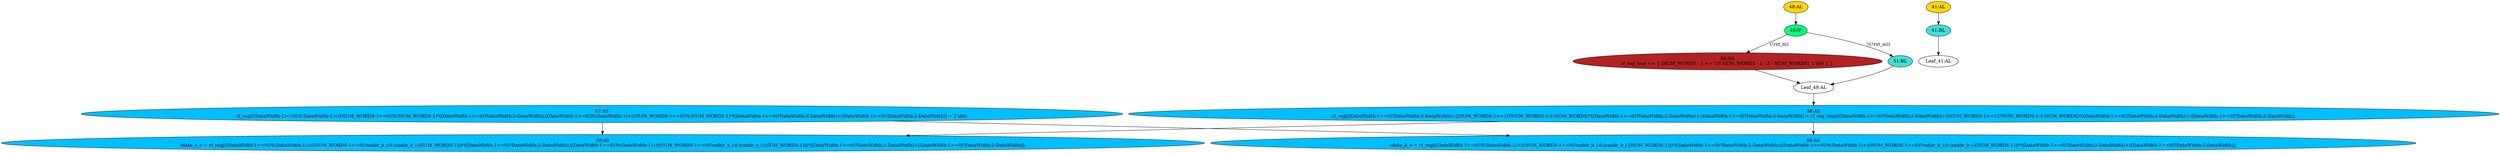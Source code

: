 strict digraph "compose( ,  )" {
	node [label="\N"];
	"48:AL"	 [ast="<pyverilog.vparser.ast.Always object at 0x7feaf363f690>",
		clk_sens=True,
		fillcolor=gold,
		label="48:AL",
		sens="['clk_i', 'rst_ni']",
		statements="[]",
		style=filled,
		typ=Always,
		use_var="['rst_ni', 'NUM_WORDS']"];
	"49:IF"	 [ast="<pyverilog.vparser.ast.IfStatement object at 0x7feaf363f810>",
		fillcolor=springgreen,
		label="49:IF",
		statements="[]",
		style=filled,
		typ=IfStatement];
	"48:AL" -> "49:IF"	 [cond="[]",
		lineno=None];
	"Leaf_41:AL"	 [def_var="[]",
		label="Leaf_41:AL"];
	"57:AS"	 [ast="<pyverilog.vparser.ast.Assign object at 0x7feaf3db4ad0>",
		def_var="['rf_reg']",
		fillcolor=deepskyblue,
		label="57:AS
rf_reg[((DataWidth-1>=0)?0:DataWidth-1)+((NUM_WORDS-1>=0)?0:NUM_WORDS-1)*((DataWidth-1>=0)?DataWidth:2-DataWidth):((DataWidth-1>=\
0)?0:DataWidth-1)+((NUM_WORDS-1>=0)?0:NUM_WORDS-1)*((DataWidth-1>=0)?DataWidth:2-DataWidth)+((DataWidth-1>=0)?DataWidth:2-DataWidth)] = \
1'sb0;",
		statements="[]",
		style=filled,
		typ=Assign,
		use_var="[]"];
	"59:AS"	 [ast="<pyverilog.vparser.ast.Assign object at 0x7feaf3dbb510>",
		def_var="['rdata_a_o']",
		fillcolor=deepskyblue,
		label="59:AS
rdata_a_o = rf_reg[((DataWidth-1>=0)?0:DataWidth-1)+((NUM_WORDS-1>=0)?raddr_a_i:0-(raddr_a_i-(NUM_WORDS-1)))*((DataWidth-1>=\
0)?DataWidth:2-DataWidth):((DataWidth-1>=0)?0:DataWidth-1)+((NUM_WORDS-1>=0)?raddr_a_i:0-(raddr_a_i-(NUM_WORDS-1)))*((DataWidth-1>=\
0)?DataWidth:2-DataWidth)+((DataWidth-1>=0)?DataWidth:2-DataWidth)];",
		statements="[]",
		style=filled,
		typ=Assign,
		use_var="['rf_reg', 'NUM_WORDS', 'raddr_a_i', 'raddr_a_i', 'NUM_WORDS', 'NUM_WORDS', 'raddr_a_i', 'raddr_a_i', 'NUM_WORDS', 'DataWidth', '\
DataWidth', 'DataWidth', 'DataWidth', 'DataWidth', 'DataWidth']"];
	"57:AS" -> "59:AS";
	"60:AS"	 [ast="<pyverilog.vparser.ast.Assign object at 0x7feaf3dbead0>",
		def_var="['rdata_b_o']",
		fillcolor=deepskyblue,
		label="60:AS
rdata_b_o = rf_reg[((DataWidth-1>=0)?0:DataWidth-1)+((NUM_WORDS-1>=0)?raddr_b_i:0-(raddr_b_i-(NUM_WORDS-1)))*((DataWidth-1>=\
0)?DataWidth:2-DataWidth):((DataWidth-1>=0)?0:DataWidth-1)+((NUM_WORDS-1>=0)?raddr_b_i:0-(raddr_b_i-(NUM_WORDS-1)))*((DataWidth-1>=\
0)?DataWidth:2-DataWidth)+((DataWidth-1>=0)?DataWidth:2-DataWidth)];",
		statements="[]",
		style=filled,
		typ=Assign,
		use_var="['rf_reg', 'NUM_WORDS', 'raddr_b_i', 'raddr_b_i', 'NUM_WORDS', 'NUM_WORDS', 'raddr_b_i', 'raddr_b_i', 'NUM_WORDS', 'DataWidth', '\
DataWidth', 'DataWidth', 'DataWidth', 'DataWidth', 'DataWidth']"];
	"57:AS" -> "60:AS";
	"Leaf_48:AL"	 [def_var="['rf_reg_tmp']",
		label="Leaf_48:AL"];
	"58:AS"	 [ast="<pyverilog.vparser.ast.Assign object at 0x7feaf3db7350>",
		def_var="['rf_reg']",
		fillcolor=deepskyblue,
		label="58:AS
rf_reg[((DataWidth-1>=0)?DataWidth:2-DataWidth)+((NUM_WORDS-1>=1)?NUM_WORDS-1:3-NUM_WORDS)*((DataWidth-1>=0)?DataWidth:2-DataWidth)\
-1:(DataWidth-1>=0)?DataWidth:2-DataWidth] = rf_reg_tmp[((DataWidth-1>=0)?DataWidth:2-DataWidth)+((NUM_WORDS-1>=1)?NUM_WORDS-1:3-NUM_\
WORDS)*((DataWidth-1>=0)?DataWidth:2-DataWidth)-1:(DataWidth-1>=0)?DataWidth:2-DataWidth];",
		statements="[]",
		style=filled,
		typ=Assign,
		use_var="['rf_reg_tmp', 'NUM_WORDS', 'NUM_WORDS', 'NUM_WORDS', 'DataWidth', 'DataWidth', 'DataWidth', 'DataWidth']"];
	"Leaf_48:AL" -> "58:AS";
	"58:AS" -> "59:AS";
	"58:AS" -> "60:AS";
	"41:BL"	 [ast="<pyverilog.vparser.ast.Block object at 0x7feaf364f9d0>",
		fillcolor=turquoise,
		label="41:BL",
		statements="[]",
		style=filled,
		typ=Block];
	"41:BL" -> "Leaf_41:AL"	 [cond="[]",
		lineno=None];
	"50:NS"	 [ast="<pyverilog.vparser.ast.NonblockingSubstitution object at 0x7feaf363f8d0>",
		fillcolor=firebrick,
		label="50:NS
rf_reg_tmp <= { (NUM_WORDS - 1 >= 1)? NUM_WORDS - 1 : 3 - NUM_WORDS{ 1'sb0 } };",
		statements="[<pyverilog.vparser.ast.NonblockingSubstitution object at 0x7feaf363f8d0>]",
		style=filled,
		typ=NonblockingSubstitution];
	"50:NS" -> "Leaf_48:AL"	 [cond="[]",
		lineno=None];
	"49:IF" -> "50:NS"	 [cond="['rst_ni']",
		label="(!rst_ni)",
		lineno=49];
	"51:BL"	 [ast="<pyverilog.vparser.ast.Block object at 0x7feaf363f150>",
		fillcolor=turquoise,
		label="51:BL",
		statements="[]",
		style=filled,
		typ=Block];
	"49:IF" -> "51:BL"	 [cond="['rst_ni']",
		label="!((!rst_ni))",
		lineno=49];
	"41:AL"	 [ast="<pyverilog.vparser.ast.Always object at 0x7feaf364fa90>",
		clk_sens=False,
		fillcolor=gold,
		label="41:AL",
		sens="[]",
		statements="[]",
		style=filled,
		typ=Always,
		use_var="[]"];
	"41:AL" -> "41:BL"	 [cond="[]",
		lineno=None];
	"51:BL" -> "Leaf_48:AL"	 [cond="[]",
		lineno=None];
}
